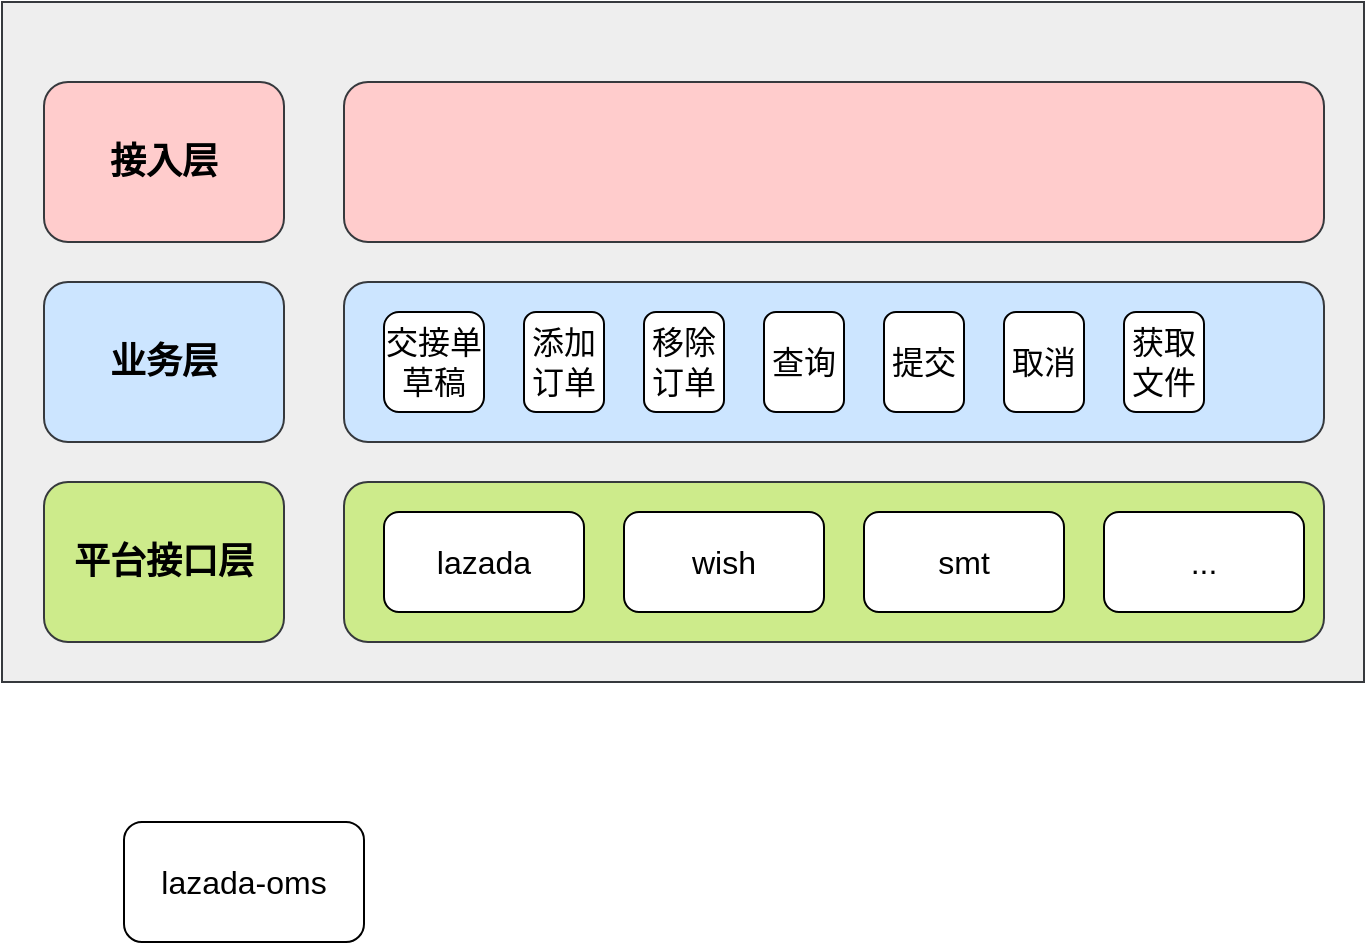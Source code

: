 <mxfile version="21.1.9" type="github">
  <diagram name="第 1 页" id="eg49ZaoTi7A60mhF3NfQ">
    <mxGraphModel dx="1434" dy="756" grid="1" gridSize="10" guides="1" tooltips="1" connect="1" arrows="1" fold="1" page="1" pageScale="1" pageWidth="827" pageHeight="1169" math="0" shadow="0">
      <root>
        <mxCell id="0" />
        <mxCell id="1" parent="0" />
        <mxCell id="jHrgZvA_I-LLRUM1Vone-2" value="" style="rounded=0;whiteSpace=wrap;html=1;fillColor=#eeeeee;strokeColor=#36393d;" vertex="1" parent="1">
          <mxGeometry x="69" y="160" width="681" height="340" as="geometry" />
        </mxCell>
        <mxCell id="jHrgZvA_I-LLRUM1Vone-3" value="&lt;b&gt;&lt;font style=&quot;font-size: 18px;&quot;&gt;平台接口层&lt;/font&gt;&lt;/b&gt;" style="rounded=1;whiteSpace=wrap;html=1;fillColor=#cdeb8b;strokeColor=#36393d;" vertex="1" parent="1">
          <mxGeometry x="90" y="400" width="120" height="80" as="geometry" />
        </mxCell>
        <mxCell id="jHrgZvA_I-LLRUM1Vone-4" value="" style="rounded=1;whiteSpace=wrap;html=1;fillColor=#cdeb8b;strokeColor=#36393d;" vertex="1" parent="1">
          <mxGeometry x="240" y="400" width="490" height="80" as="geometry" />
        </mxCell>
        <mxCell id="jHrgZvA_I-LLRUM1Vone-5" value="&lt;font style=&quot;font-size: 16px;&quot;&gt;lazada&lt;/font&gt;" style="rounded=1;whiteSpace=wrap;html=1;" vertex="1" parent="1">
          <mxGeometry x="260" y="415" width="100" height="50" as="geometry" />
        </mxCell>
        <mxCell id="jHrgZvA_I-LLRUM1Vone-6" value="&lt;font style=&quot;font-size: 16px;&quot;&gt;wish&lt;/font&gt;" style="rounded=1;whiteSpace=wrap;html=1;" vertex="1" parent="1">
          <mxGeometry x="380" y="415" width="100" height="50" as="geometry" />
        </mxCell>
        <mxCell id="jHrgZvA_I-LLRUM1Vone-7" value="&lt;font style=&quot;font-size: 16px;&quot;&gt;smt&lt;/font&gt;" style="rounded=1;whiteSpace=wrap;html=1;" vertex="1" parent="1">
          <mxGeometry x="500" y="415" width="100" height="50" as="geometry" />
        </mxCell>
        <mxCell id="jHrgZvA_I-LLRUM1Vone-8" value="&lt;font style=&quot;font-size: 16px;&quot;&gt;...&lt;/font&gt;" style="rounded=1;whiteSpace=wrap;html=1;" vertex="1" parent="1">
          <mxGeometry x="620" y="415" width="100" height="50" as="geometry" />
        </mxCell>
        <mxCell id="jHrgZvA_I-LLRUM1Vone-9" value="&lt;span style=&quot;font-size: 18px;&quot;&gt;&lt;b&gt;业务层&lt;/b&gt;&lt;/span&gt;" style="rounded=1;whiteSpace=wrap;html=1;fillColor=#cce5ff;strokeColor=#36393d;" vertex="1" parent="1">
          <mxGeometry x="90" y="300" width="120" height="80" as="geometry" />
        </mxCell>
        <mxCell id="jHrgZvA_I-LLRUM1Vone-10" value="" style="rounded=1;whiteSpace=wrap;html=1;fillColor=#cce5ff;strokeColor=#36393d;" vertex="1" parent="1">
          <mxGeometry x="240" y="300" width="490" height="80" as="geometry" />
        </mxCell>
        <mxCell id="jHrgZvA_I-LLRUM1Vone-12" value="&lt;font style=&quot;font-size: 16px;&quot;&gt;交接单草稿&lt;/font&gt;" style="rounded=1;whiteSpace=wrap;html=1;" vertex="1" parent="1">
          <mxGeometry x="260" y="315" width="50" height="50" as="geometry" />
        </mxCell>
        <mxCell id="jHrgZvA_I-LLRUM1Vone-13" value="&lt;font style=&quot;font-size: 16px;&quot;&gt;添加订单&lt;/font&gt;" style="rounded=1;whiteSpace=wrap;html=1;" vertex="1" parent="1">
          <mxGeometry x="330" y="315" width="40" height="50" as="geometry" />
        </mxCell>
        <mxCell id="jHrgZvA_I-LLRUM1Vone-14" value="&lt;span style=&quot;font-size: 18px;&quot;&gt;&lt;b&gt;接入层&lt;br&gt;&lt;/b&gt;&lt;/span&gt;" style="rounded=1;whiteSpace=wrap;html=1;fillColor=#ffcccc;strokeColor=#36393d;" vertex="1" parent="1">
          <mxGeometry x="90" y="200" width="120" height="80" as="geometry" />
        </mxCell>
        <mxCell id="jHrgZvA_I-LLRUM1Vone-15" value="" style="rounded=1;whiteSpace=wrap;html=1;fillColor=#ffcccc;strokeColor=#36393d;" vertex="1" parent="1">
          <mxGeometry x="240" y="200" width="490" height="80" as="geometry" />
        </mxCell>
        <mxCell id="jHrgZvA_I-LLRUM1Vone-16" value="&lt;font style=&quot;font-size: 16px;&quot;&gt;lazada-oms&lt;/font&gt;" style="rounded=1;whiteSpace=wrap;html=1;" vertex="1" parent="1">
          <mxGeometry x="130" y="570" width="120" height="60" as="geometry" />
        </mxCell>
        <mxCell id="jHrgZvA_I-LLRUM1Vone-17" value="&lt;font style=&quot;font-size: 16px;&quot;&gt;移除订单&lt;/font&gt;" style="rounded=1;whiteSpace=wrap;html=1;" vertex="1" parent="1">
          <mxGeometry x="390" y="315" width="40" height="50" as="geometry" />
        </mxCell>
        <mxCell id="jHrgZvA_I-LLRUM1Vone-18" value="&lt;span style=&quot;font-size: 16px;&quot;&gt;查询&lt;/span&gt;" style="rounded=1;whiteSpace=wrap;html=1;" vertex="1" parent="1">
          <mxGeometry x="450" y="315" width="40" height="50" as="geometry" />
        </mxCell>
        <mxCell id="jHrgZvA_I-LLRUM1Vone-19" value="&lt;span style=&quot;font-size: 16px;&quot;&gt;提交&lt;/span&gt;" style="rounded=1;whiteSpace=wrap;html=1;" vertex="1" parent="1">
          <mxGeometry x="510" y="315" width="40" height="50" as="geometry" />
        </mxCell>
        <mxCell id="jHrgZvA_I-LLRUM1Vone-20" value="&lt;span style=&quot;font-size: 16px;&quot;&gt;取消&lt;/span&gt;" style="rounded=1;whiteSpace=wrap;html=1;" vertex="1" parent="1">
          <mxGeometry x="570" y="315" width="40" height="50" as="geometry" />
        </mxCell>
        <mxCell id="jHrgZvA_I-LLRUM1Vone-21" value="&lt;span style=&quot;font-size: 16px;&quot;&gt;获取文件&lt;/span&gt;" style="rounded=1;whiteSpace=wrap;html=1;" vertex="1" parent="1">
          <mxGeometry x="630" y="315" width="40" height="50" as="geometry" />
        </mxCell>
      </root>
    </mxGraphModel>
  </diagram>
</mxfile>

